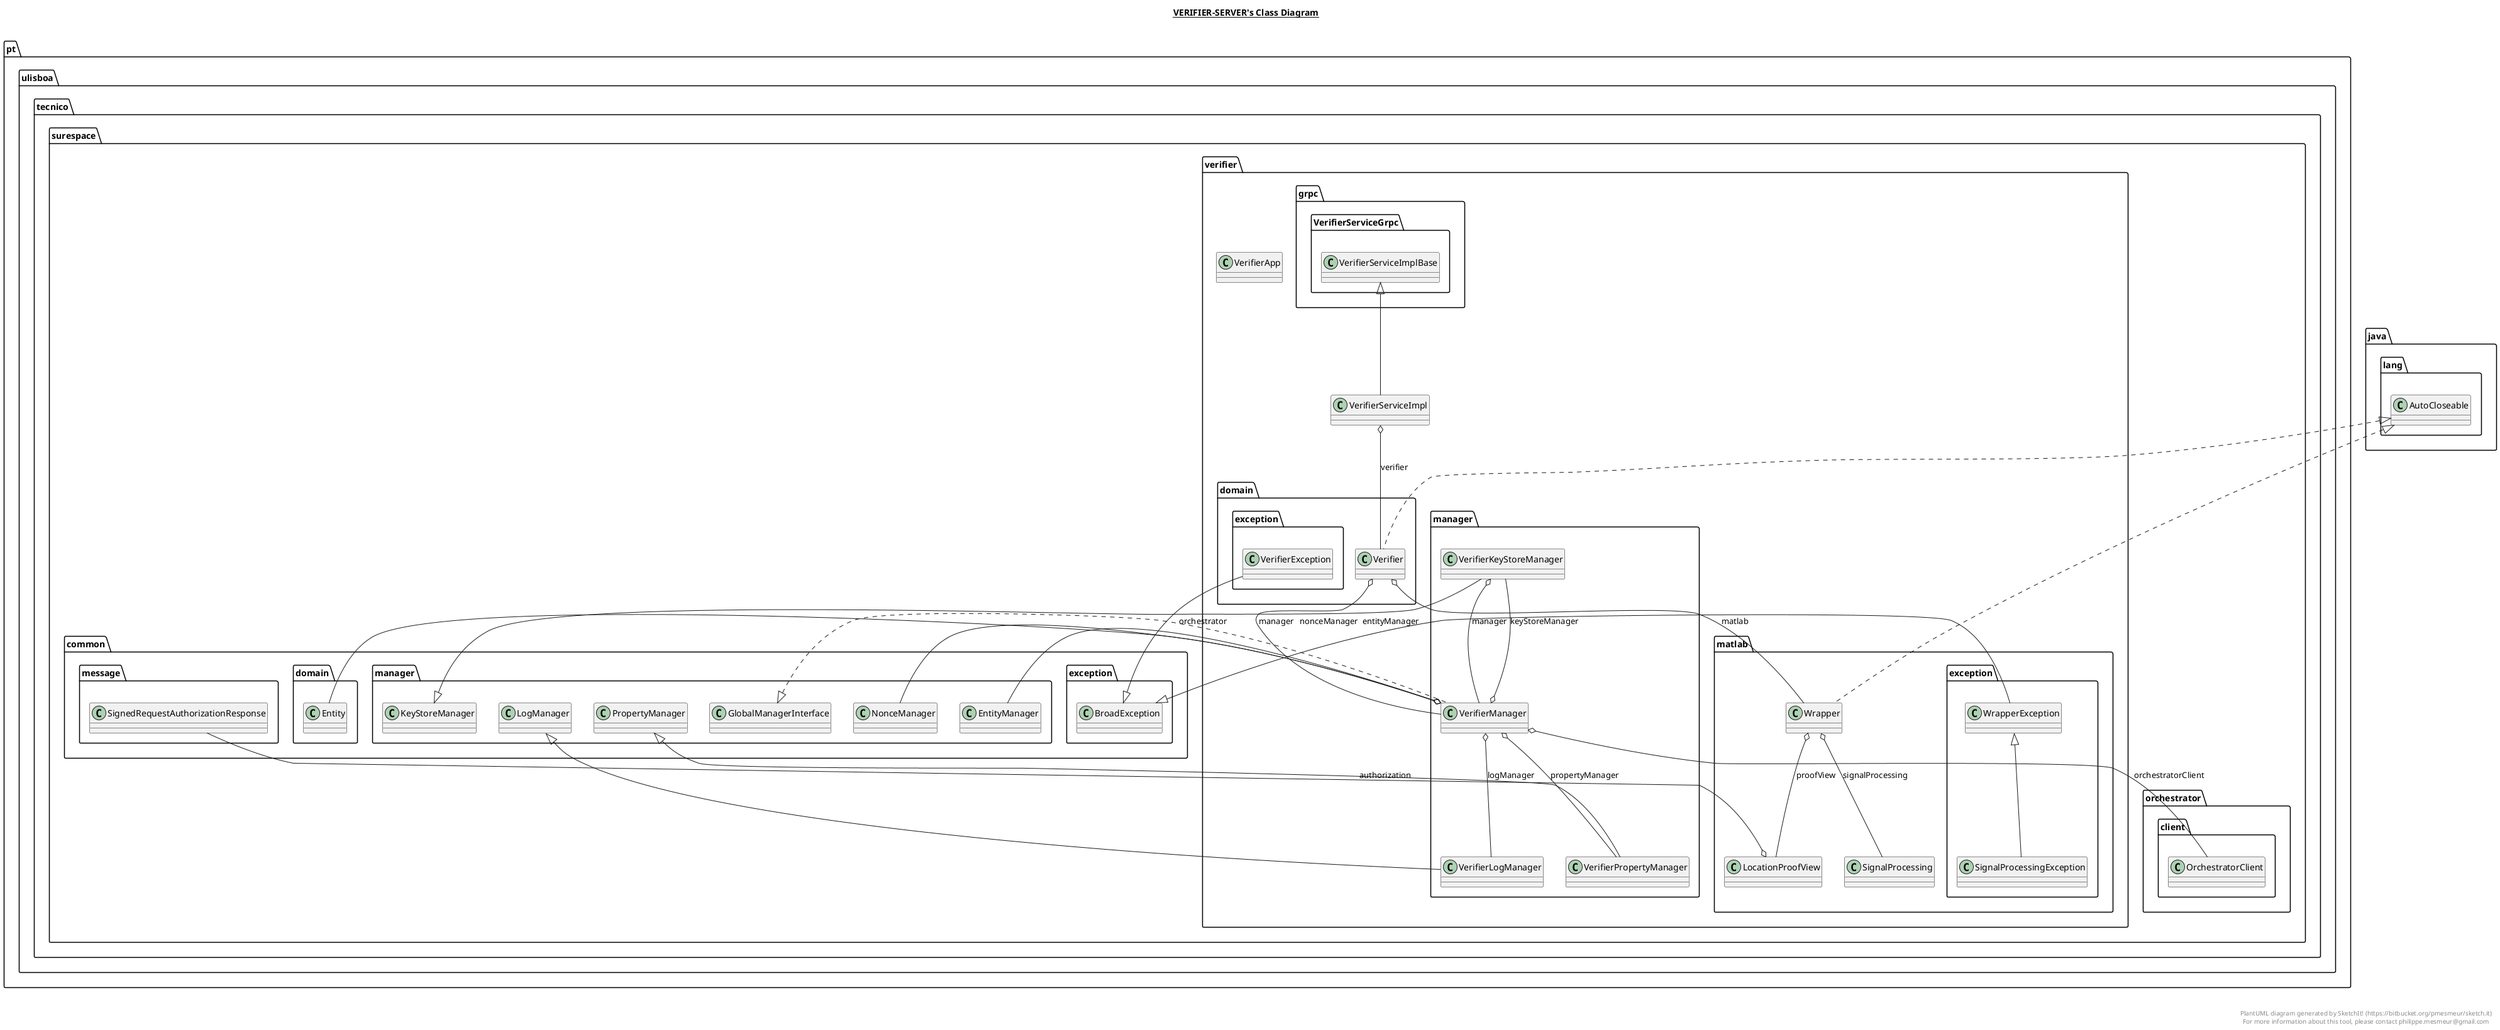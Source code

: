 @startuml

title __VERIFIER-SERVER's Class Diagram__\n

  namespace pt.ulisboa.tecnico.surespace.verifier {
    class pt.ulisboa.tecnico.surespace.verifier.VerifierApp {
    }
  }
  

  namespace pt.ulisboa.tecnico.surespace.verifier {
    class pt.ulisboa.tecnico.surespace.verifier.VerifierServiceImpl {
    }
  }
  

  namespace pt.ulisboa.tecnico.surespace.verifier {
    namespace domain {
      class pt.ulisboa.tecnico.surespace.verifier.domain.Verifier {
      }
    }
  }
  

  namespace pt.ulisboa.tecnico.surespace.verifier {
    namespace domain {
      namespace exception {
        class pt.ulisboa.tecnico.surespace.verifier.domain.exception.VerifierException {
        }
      }
    }
  }
  

  namespace pt.ulisboa.tecnico.surespace.verifier {
    namespace manager {
      class pt.ulisboa.tecnico.surespace.verifier.manager.VerifierKeyStoreManager {
      }
    }
  }
  

  namespace pt.ulisboa.tecnico.surespace.verifier {
    namespace manager {
      class pt.ulisboa.tecnico.surespace.verifier.manager.VerifierLogManager {
      }
    }
  }
  

  namespace pt.ulisboa.tecnico.surespace.verifier {
    namespace manager {
      class pt.ulisboa.tecnico.surespace.verifier.manager.VerifierManager {
      }
    }
  }
  

  namespace pt.ulisboa.tecnico.surespace.verifier {
    namespace manager {
      class pt.ulisboa.tecnico.surespace.verifier.manager.VerifierPropertyManager {
      }
    }
  }
  

  namespace pt.ulisboa.tecnico.surespace.verifier {
    namespace matlab {
      class pt.ulisboa.tecnico.surespace.verifier.matlab.LocationProofView {
      }
    }
  }
  

  namespace pt.ulisboa.tecnico.surespace.verifier {
    namespace matlab {
      class pt.ulisboa.tecnico.surespace.verifier.matlab.SignalProcessing {
      }
    }
  }
  

  namespace pt.ulisboa.tecnico.surespace.verifier {
    namespace matlab {
      class pt.ulisboa.tecnico.surespace.verifier.matlab.Wrapper {
      }
    }
  }
  

  namespace pt.ulisboa.tecnico.surespace.verifier {
    namespace matlab {
      namespace exception {
        class pt.ulisboa.tecnico.surespace.verifier.matlab.exception.SignalProcessingException {
        }
      }
    }
  }
  

  namespace pt.ulisboa.tecnico.surespace.verifier {
    namespace matlab {
      namespace exception {
        class pt.ulisboa.tecnico.surespace.verifier.matlab.exception.WrapperException {
        }
      }
    }
  }
  

  pt.ulisboa.tecnico.surespace.verifier.VerifierServiceImpl -up-|> pt.ulisboa.tecnico.surespace.verifier.grpc.VerifierServiceGrpc.VerifierServiceImplBase
  pt.ulisboa.tecnico.surespace.verifier.VerifierServiceImpl o-- pt.ulisboa.tecnico.surespace.verifier.domain.Verifier : verifier
  pt.ulisboa.tecnico.surespace.verifier.domain.Verifier .up.|> java.lang.AutoCloseable
  pt.ulisboa.tecnico.surespace.verifier.domain.Verifier o-- pt.ulisboa.tecnico.surespace.verifier.manager.VerifierManager : manager
  pt.ulisboa.tecnico.surespace.verifier.domain.Verifier o-- pt.ulisboa.tecnico.surespace.verifier.matlab.Wrapper : matlab
  pt.ulisboa.tecnico.surespace.verifier.domain.exception.VerifierException -up-|> pt.ulisboa.tecnico.surespace.common.exception.BroadException
  pt.ulisboa.tecnico.surespace.verifier.manager.VerifierKeyStoreManager -up-|> pt.ulisboa.tecnico.surespace.common.manager.KeyStoreManager
  pt.ulisboa.tecnico.surespace.verifier.manager.VerifierKeyStoreManager o-- pt.ulisboa.tecnico.surespace.verifier.manager.VerifierManager : manager
  pt.ulisboa.tecnico.surespace.verifier.manager.VerifierLogManager -up-|> pt.ulisboa.tecnico.surespace.common.manager.LogManager
  pt.ulisboa.tecnico.surespace.verifier.manager.VerifierManager .up.|> pt.ulisboa.tecnico.surespace.common.manager.GlobalManagerInterface
  pt.ulisboa.tecnico.surespace.verifier.manager.VerifierManager o-- pt.ulisboa.tecnico.surespace.common.manager.EntityManager : entityManager
  pt.ulisboa.tecnico.surespace.verifier.manager.VerifierManager o-- pt.ulisboa.tecnico.surespace.verifier.manager.VerifierKeyStoreManager : keyStoreManager
  pt.ulisboa.tecnico.surespace.verifier.manager.VerifierManager o-- pt.ulisboa.tecnico.surespace.verifier.manager.VerifierLogManager : logManager
  pt.ulisboa.tecnico.surespace.verifier.manager.VerifierManager o-- pt.ulisboa.tecnico.surespace.common.manager.NonceManager : nonceManager
  pt.ulisboa.tecnico.surespace.verifier.manager.VerifierManager o-- pt.ulisboa.tecnico.surespace.common.domain.Entity : orchestrator
  pt.ulisboa.tecnico.surespace.verifier.manager.VerifierManager o-- pt.ulisboa.tecnico.surespace.orchestrator.client.OrchestratorClient : orchestratorClient
  pt.ulisboa.tecnico.surespace.verifier.manager.VerifierManager o-- pt.ulisboa.tecnico.surespace.verifier.manager.VerifierPropertyManager : propertyManager
  pt.ulisboa.tecnico.surespace.verifier.manager.VerifierPropertyManager -up-|> pt.ulisboa.tecnico.surespace.common.manager.PropertyManager
  pt.ulisboa.tecnico.surespace.verifier.matlab.LocationProofView o-- pt.ulisboa.tecnico.surespace.common.message.SignedRequestAuthorizationResponse : authorization
  pt.ulisboa.tecnico.surespace.verifier.matlab.Wrapper .up.|> java.lang.AutoCloseable
  pt.ulisboa.tecnico.surespace.verifier.matlab.Wrapper o-- pt.ulisboa.tecnico.surespace.verifier.matlab.LocationProofView : proofView
  pt.ulisboa.tecnico.surespace.verifier.matlab.Wrapper o-- pt.ulisboa.tecnico.surespace.verifier.matlab.SignalProcessing : signalProcessing
  pt.ulisboa.tecnico.surespace.verifier.matlab.exception.SignalProcessingException -up-|> pt.ulisboa.tecnico.surespace.verifier.matlab.exception.WrapperException
  pt.ulisboa.tecnico.surespace.verifier.matlab.exception.WrapperException -up-|> pt.ulisboa.tecnico.surespace.common.exception.BroadException


right footer


PlantUML diagram generated by SketchIt! (https://bitbucket.org/pmesmeur/sketch.it)
For more information about this tool, please contact philippe.mesmeur@gmail.com
endfooter

@enduml

